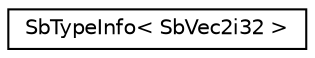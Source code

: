 digraph "Graphical Class Hierarchy"
{
 // LATEX_PDF_SIZE
  edge [fontname="Helvetica",fontsize="10",labelfontname="Helvetica",labelfontsize="10"];
  node [fontname="Helvetica",fontsize="10",shape=record];
  rankdir="LR";
  Node0 [label="SbTypeInfo\< SbVec2i32 \>",height=0.2,width=0.4,color="black", fillcolor="white", style="filled",URL="$structSbTypeInfo_3_01SbVec2i32_01_4.html",tooltip=" "];
}
